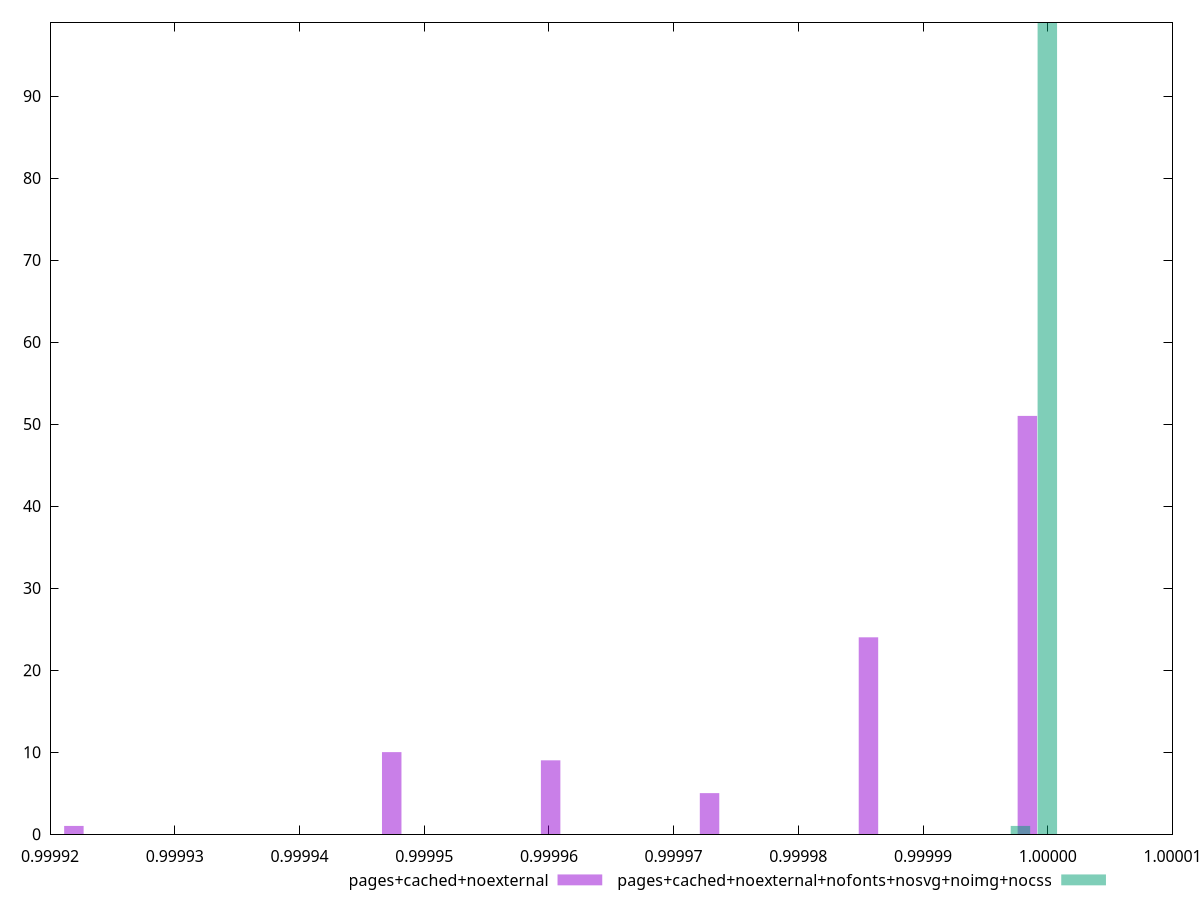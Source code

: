 $_pagesCachedNoexternal <<EOF
0.9999983638823595 51
0.9999473981637986 10
0.9999728810230791 5
0.9999856224527193 24
0.9999219153045182 1
0.9999601395934389 9
EOF
$_pagesCachedNoexternalNofontsNosvgNoimgNocss <<EOF
0.9999999641342968 99
0.99999780855098 1
EOF
set key outside below
set terminal pngcairo
set output "report_00005_2020-11-02T22-26-11.212Z/max-potential-fid/max-potential-fid_pages+cached+noexternal_pages+cached+noexternal+nofonts+nosvg+noimg+nocss+hist.png"
set boxwidth 0.0000015609765955715282
set style fill transparent solid 0.5 noborder
set yrange [0:99]
plot $_pagesCachedNoexternal title "pages+cached+noexternal" with boxes ,$_pagesCachedNoexternalNofontsNosvgNoimgNocss title "pages+cached+noexternal+nofonts+nosvg+noimg+nocss" with boxes ,